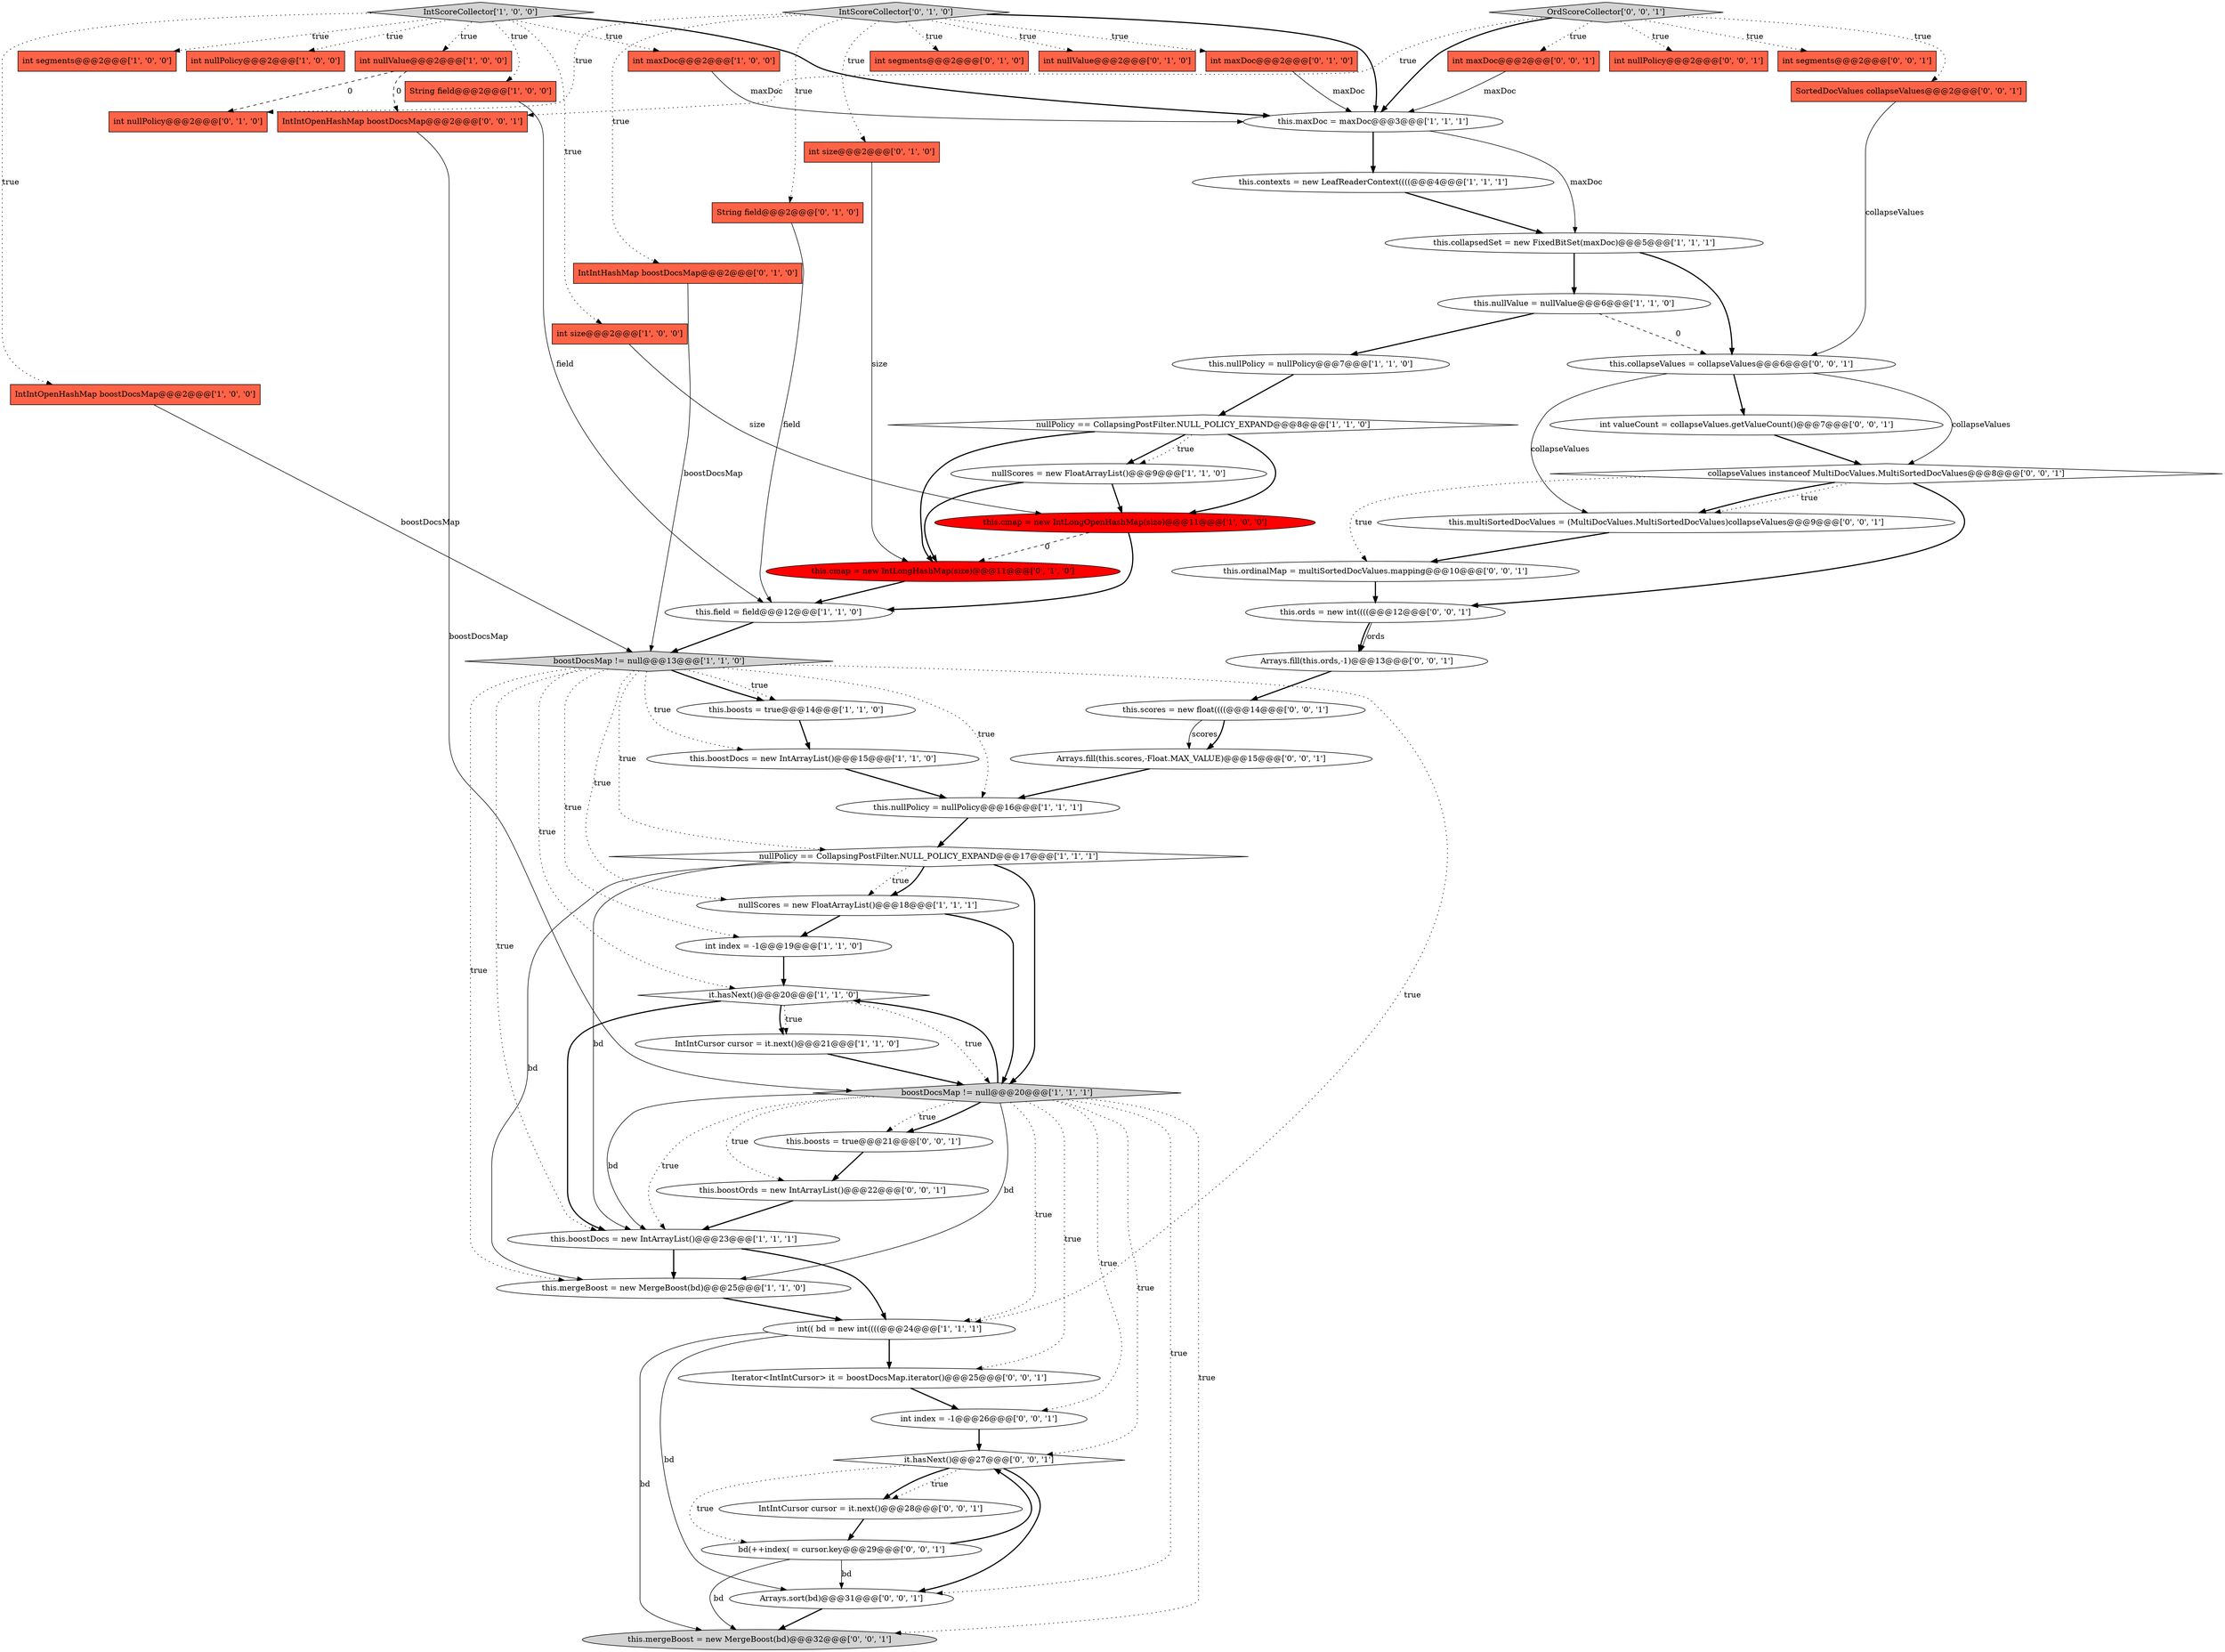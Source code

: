 digraph {
23 [style = filled, label = "it.hasNext()@@@20@@@['1', '1', '0']", fillcolor = white, shape = diamond image = "AAA0AAABBB1BBB"];
3 [style = filled, label = "this.collapsedSet = new FixedBitSet(maxDoc)@@@5@@@['1', '1', '1']", fillcolor = white, shape = ellipse image = "AAA0AAABBB1BBB"];
61 [style = filled, label = "Arrays.fill(this.ords,-1)@@@13@@@['0', '0', '1']", fillcolor = white, shape = ellipse image = "AAA0AAABBB3BBB"];
42 [style = filled, label = "SortedDocValues collapseValues@@@2@@@['0', '0', '1']", fillcolor = tomato, shape = box image = "AAA0AAABBB3BBB"];
34 [style = filled, label = "IntScoreCollector['0', '1', '0']", fillcolor = lightgray, shape = diamond image = "AAA0AAABBB2BBB"];
33 [style = filled, label = "int size@@@2@@@['0', '1', '0']", fillcolor = tomato, shape = box image = "AAA0AAABBB2BBB"];
43 [style = filled, label = "IntIntOpenHashMap boostDocsMap@@@2@@@['0', '0', '1']", fillcolor = tomato, shape = box image = "AAA0AAABBB3BBB"];
46 [style = filled, label = "this.ordinalMap = multiSortedDocValues.mapping@@@10@@@['0', '0', '1']", fillcolor = white, shape = ellipse image = "AAA0AAABBB3BBB"];
1 [style = filled, label = "IntScoreCollector['1', '0', '0']", fillcolor = lightgray, shape = diamond image = "AAA0AAABBB1BBB"];
8 [style = filled, label = "int maxDoc@@@2@@@['1', '0', '0']", fillcolor = tomato, shape = box image = "AAA0AAABBB1BBB"];
51 [style = filled, label = "bd(++index( = cursor.key@@@29@@@['0', '0', '1']", fillcolor = white, shape = ellipse image = "AAA0AAABBB3BBB"];
40 [style = filled, label = "int maxDoc@@@2@@@['0', '0', '1']", fillcolor = tomato, shape = box image = "AAA0AAABBB3BBB"];
26 [style = filled, label = "int segments@@@2@@@['1', '0', '0']", fillcolor = tomato, shape = box image = "AAA0AAABBB1BBB"];
45 [style = filled, label = "this.ords = new int((((@@@12@@@['0', '0', '1']", fillcolor = white, shape = ellipse image = "AAA0AAABBB3BBB"];
29 [style = filled, label = "boostDocsMap != null@@@20@@@['1', '1', '1']", fillcolor = lightgray, shape = diamond image = "AAA0AAABBB1BBB"];
16 [style = filled, label = "nullScores = new FloatArrayList()@@@9@@@['1', '1', '0']", fillcolor = white, shape = ellipse image = "AAA0AAABBB1BBB"];
48 [style = filled, label = "this.boostOrds = new IntArrayList()@@@22@@@['0', '0', '1']", fillcolor = white, shape = ellipse image = "AAA0AAABBB3BBB"];
39 [style = filled, label = "int nullPolicy@@@2@@@['0', '0', '1']", fillcolor = tomato, shape = box image = "AAA0AAABBB3BBB"];
14 [style = filled, label = "int nullPolicy@@@2@@@['1', '0', '0']", fillcolor = tomato, shape = box image = "AAA0AAABBB1BBB"];
19 [style = filled, label = "this.boostDocs = new IntArrayList()@@@23@@@['1', '1', '1']", fillcolor = white, shape = ellipse image = "AAA0AAABBB1BBB"];
31 [style = filled, label = "int segments@@@2@@@['0', '1', '0']", fillcolor = tomato, shape = box image = "AAA0AAABBB2BBB"];
36 [style = filled, label = "int maxDoc@@@2@@@['0', '1', '0']", fillcolor = tomato, shape = box image = "AAA0AAABBB2BBB"];
13 [style = filled, label = "String field@@@2@@@['1', '0', '0']", fillcolor = tomato, shape = box image = "AAA0AAABBB1BBB"];
55 [style = filled, label = "collapseValues instanceof MultiDocValues.MultiSortedDocValues@@@8@@@['0', '0', '1']", fillcolor = white, shape = diamond image = "AAA0AAABBB3BBB"];
60 [style = filled, label = "Iterator<IntIntCursor> it = boostDocsMap.iterator()@@@25@@@['0', '0', '1']", fillcolor = white, shape = ellipse image = "AAA0AAABBB3BBB"];
15 [style = filled, label = "this.nullValue = nullValue@@@6@@@['1', '1', '0']", fillcolor = white, shape = ellipse image = "AAA0AAABBB1BBB"];
44 [style = filled, label = "OrdScoreCollector['0', '0', '1']", fillcolor = lightgray, shape = diamond image = "AAA0AAABBB3BBB"];
0 [style = filled, label = "this.contexts = new LeafReaderContext((((@@@4@@@['1', '1', '1']", fillcolor = white, shape = ellipse image = "AAA0AAABBB1BBB"];
49 [style = filled, label = "this.mergeBoost = new MergeBoost(bd)@@@32@@@['0', '0', '1']", fillcolor = lightgray, shape = ellipse image = "AAA0AAABBB3BBB"];
57 [style = filled, label = "Arrays.fill(this.scores,-Float.MAX_VALUE)@@@15@@@['0', '0', '1']", fillcolor = white, shape = ellipse image = "AAA0AAABBB3BBB"];
20 [style = filled, label = "int(( bd = new int((((@@@24@@@['1', '1', '1']", fillcolor = white, shape = ellipse image = "AAA0AAABBB1BBB"];
30 [style = filled, label = "String field@@@2@@@['0', '1', '0']", fillcolor = tomato, shape = box image = "AAA0AAABBB2BBB"];
53 [style = filled, label = "this.scores = new float((((@@@14@@@['0', '0', '1']", fillcolor = white, shape = ellipse image = "AAA0AAABBB3BBB"];
17 [style = filled, label = "IntIntCursor cursor = it.next()@@@21@@@['1', '1', '0']", fillcolor = white, shape = ellipse image = "AAA0AAABBB1BBB"];
18 [style = filled, label = "this.nullPolicy = nullPolicy@@@7@@@['1', '1', '0']", fillcolor = white, shape = ellipse image = "AAA0AAABBB1BBB"];
7 [style = filled, label = "this.maxDoc = maxDoc@@@3@@@['1', '1', '1']", fillcolor = white, shape = ellipse image = "AAA0AAABBB1BBB"];
11 [style = filled, label = "nullPolicy == CollapsingPostFilter.NULL_POLICY_EXPAND@@@8@@@['1', '1', '0']", fillcolor = white, shape = diamond image = "AAA0AAABBB1BBB"];
32 [style = filled, label = "int nullValue@@@2@@@['0', '1', '0']", fillcolor = tomato, shape = box image = "AAA0AAABBB2BBB"];
56 [style = filled, label = "this.collapseValues = collapseValues@@@6@@@['0', '0', '1']", fillcolor = white, shape = ellipse image = "AAA0AAABBB3BBB"];
22 [style = filled, label = "this.nullPolicy = nullPolicy@@@16@@@['1', '1', '1']", fillcolor = white, shape = ellipse image = "AAA0AAABBB1BBB"];
10 [style = filled, label = "int size@@@2@@@['1', '0', '0']", fillcolor = tomato, shape = box image = "AAA0AAABBB1BBB"];
4 [style = filled, label = "nullScores = new FloatArrayList()@@@18@@@['1', '1', '1']", fillcolor = white, shape = ellipse image = "AAA0AAABBB1BBB"];
52 [style = filled, label = "this.multiSortedDocValues = (MultiDocValues.MultiSortedDocValues)collapseValues@@@9@@@['0', '0', '1']", fillcolor = white, shape = ellipse image = "AAA0AAABBB3BBB"];
21 [style = filled, label = "this.mergeBoost = new MergeBoost(bd)@@@25@@@['1', '1', '0']", fillcolor = white, shape = ellipse image = "AAA0AAABBB1BBB"];
9 [style = filled, label = "IntIntOpenHashMap boostDocsMap@@@2@@@['1', '0', '0']", fillcolor = tomato, shape = box image = "AAA0AAABBB1BBB"];
41 [style = filled, label = "int segments@@@2@@@['0', '0', '1']", fillcolor = tomato, shape = box image = "AAA0AAABBB3BBB"];
54 [style = filled, label = "int valueCount = collapseValues.getValueCount()@@@7@@@['0', '0', '1']", fillcolor = white, shape = ellipse image = "AAA0AAABBB3BBB"];
28 [style = filled, label = "this.boosts = true@@@14@@@['1', '1', '0']", fillcolor = white, shape = ellipse image = "AAA0AAABBB1BBB"];
5 [style = filled, label = "nullPolicy == CollapsingPostFilter.NULL_POLICY_EXPAND@@@17@@@['1', '1', '1']", fillcolor = white, shape = diamond image = "AAA0AAABBB1BBB"];
6 [style = filled, label = "this.boostDocs = new IntArrayList()@@@15@@@['1', '1', '0']", fillcolor = white, shape = ellipse image = "AAA0AAABBB1BBB"];
27 [style = filled, label = "int nullValue@@@2@@@['1', '0', '0']", fillcolor = tomato, shape = box image = "AAA1AAABBB1BBB"];
47 [style = filled, label = "Arrays.sort(bd)@@@31@@@['0', '0', '1']", fillcolor = white, shape = ellipse image = "AAA0AAABBB3BBB"];
58 [style = filled, label = "int index = -1@@@26@@@['0', '0', '1']", fillcolor = white, shape = ellipse image = "AAA0AAABBB3BBB"];
59 [style = filled, label = "IntIntCursor cursor = it.next()@@@28@@@['0', '0', '1']", fillcolor = white, shape = ellipse image = "AAA0AAABBB3BBB"];
62 [style = filled, label = "this.boosts = true@@@21@@@['0', '0', '1']", fillcolor = white, shape = ellipse image = "AAA0AAABBB3BBB"];
25 [style = filled, label = "boostDocsMap != null@@@13@@@['1', '1', '0']", fillcolor = lightgray, shape = diamond image = "AAA0AAABBB1BBB"];
24 [style = filled, label = "this.field = field@@@12@@@['1', '1', '0']", fillcolor = white, shape = ellipse image = "AAA0AAABBB1BBB"];
50 [style = filled, label = "it.hasNext()@@@27@@@['0', '0', '1']", fillcolor = white, shape = diamond image = "AAA0AAABBB3BBB"];
2 [style = filled, label = "this.cmap = new IntLongOpenHashMap(size)@@@11@@@['1', '0', '0']", fillcolor = red, shape = ellipse image = "AAA1AAABBB1BBB"];
37 [style = filled, label = "IntIntHashMap boostDocsMap@@@2@@@['0', '1', '0']", fillcolor = tomato, shape = box image = "AAA0AAABBB2BBB"];
38 [style = filled, label = "int nullPolicy@@@2@@@['0', '1', '0']", fillcolor = tomato, shape = box image = "AAA1AAABBB2BBB"];
12 [style = filled, label = "int index = -1@@@19@@@['1', '1', '0']", fillcolor = white, shape = ellipse image = "AAA0AAABBB1BBB"];
35 [style = filled, label = "this.cmap = new IntLongHashMap(size)@@@11@@@['0', '1', '0']", fillcolor = red, shape = ellipse image = "AAA1AAABBB2BBB"];
54->55 [style = bold, label=""];
27->38 [style = dashed, label="0"];
58->50 [style = bold, label=""];
3->56 [style = bold, label=""];
28->6 [style = bold, label=""];
5->21 [style = solid, label="bd"];
6->22 [style = bold, label=""];
29->48 [style = dotted, label="true"];
51->47 [style = solid, label="bd"];
9->25 [style = solid, label="boostDocsMap"];
25->4 [style = dotted, label="true"];
29->49 [style = dotted, label="true"];
59->51 [style = bold, label=""];
44->7 [style = bold, label=""];
53->57 [style = solid, label="scores"];
25->28 [style = dotted, label="true"];
36->7 [style = solid, label="maxDoc"];
29->20 [style = dotted, label="true"];
56->54 [style = bold, label=""];
47->49 [style = bold, label=""];
1->13 [style = dotted, label="true"];
37->25 [style = solid, label="boostDocsMap"];
20->60 [style = bold, label=""];
45->61 [style = bold, label=""];
51->50 [style = bold, label=""];
40->7 [style = solid, label="maxDoc"];
44->40 [style = dotted, label="true"];
29->21 [style = solid, label="bd"];
45->61 [style = solid, label="ords"];
23->17 [style = bold, label=""];
29->19 [style = solid, label="bd"];
2->24 [style = bold, label=""];
23->29 [style = dotted, label="true"];
23->17 [style = dotted, label="true"];
25->19 [style = dotted, label="true"];
34->37 [style = dotted, label="true"];
1->27 [style = dotted, label="true"];
25->21 [style = dotted, label="true"];
0->3 [style = bold, label=""];
11->16 [style = bold, label=""];
5->29 [style = bold, label=""];
25->28 [style = bold, label=""];
44->43 [style = dotted, label="true"];
19->20 [style = bold, label=""];
18->11 [style = bold, label=""];
29->62 [style = bold, label=""];
50->51 [style = dotted, label="true"];
25->12 [style = dotted, label="true"];
56->52 [style = solid, label="collapseValues"];
56->55 [style = solid, label="collapseValues"];
7->0 [style = bold, label=""];
50->59 [style = dotted, label="true"];
29->23 [style = bold, label=""];
22->5 [style = bold, label=""];
5->4 [style = dotted, label="true"];
34->38 [style = dotted, label="true"];
25->5 [style = dotted, label="true"];
1->26 [style = dotted, label="true"];
34->31 [style = dotted, label="true"];
44->42 [style = dotted, label="true"];
29->50 [style = dotted, label="true"];
25->20 [style = dotted, label="true"];
1->8 [style = dotted, label="true"];
25->6 [style = dotted, label="true"];
11->16 [style = dotted, label="true"];
62->48 [style = bold, label=""];
25->23 [style = dotted, label="true"];
29->19 [style = dotted, label="true"];
29->60 [style = dotted, label="true"];
13->24 [style = solid, label="field"];
27->43 [style = dashed, label="0"];
1->10 [style = dotted, label="true"];
52->46 [style = bold, label=""];
2->35 [style = dashed, label="0"];
34->36 [style = dotted, label="true"];
44->39 [style = dotted, label="true"];
29->62 [style = dotted, label="true"];
20->49 [style = solid, label="bd"];
4->29 [style = bold, label=""];
20->47 [style = solid, label="bd"];
33->35 [style = solid, label="size"];
1->7 [style = bold, label=""];
35->24 [style = bold, label=""];
60->58 [style = bold, label=""];
24->25 [style = bold, label=""];
23->19 [style = bold, label=""];
1->9 [style = dotted, label="true"];
5->4 [style = bold, label=""];
34->33 [style = dotted, label="true"];
4->12 [style = bold, label=""];
5->19 [style = solid, label="bd"];
55->52 [style = bold, label=""];
34->30 [style = dotted, label="true"];
43->29 [style = solid, label="boostDocsMap"];
19->21 [style = bold, label=""];
34->32 [style = dotted, label="true"];
29->58 [style = dotted, label="true"];
53->57 [style = bold, label=""];
34->7 [style = bold, label=""];
3->15 [style = bold, label=""];
1->14 [style = dotted, label="true"];
16->2 [style = bold, label=""];
15->18 [style = bold, label=""];
11->2 [style = bold, label=""];
11->35 [style = bold, label=""];
15->56 [style = dashed, label="0"];
55->52 [style = dotted, label="true"];
55->46 [style = dotted, label="true"];
61->53 [style = bold, label=""];
21->20 [style = bold, label=""];
29->47 [style = dotted, label="true"];
51->49 [style = solid, label="bd"];
30->24 [style = solid, label="field"];
50->47 [style = bold, label=""];
10->2 [style = solid, label="size"];
25->22 [style = dotted, label="true"];
48->19 [style = bold, label=""];
46->45 [style = bold, label=""];
12->23 [style = bold, label=""];
8->7 [style = solid, label="maxDoc"];
7->3 [style = solid, label="maxDoc"];
16->35 [style = bold, label=""];
57->22 [style = bold, label=""];
17->29 [style = bold, label=""];
55->45 [style = bold, label=""];
44->41 [style = dotted, label="true"];
50->59 [style = bold, label=""];
42->56 [style = solid, label="collapseValues"];
}
